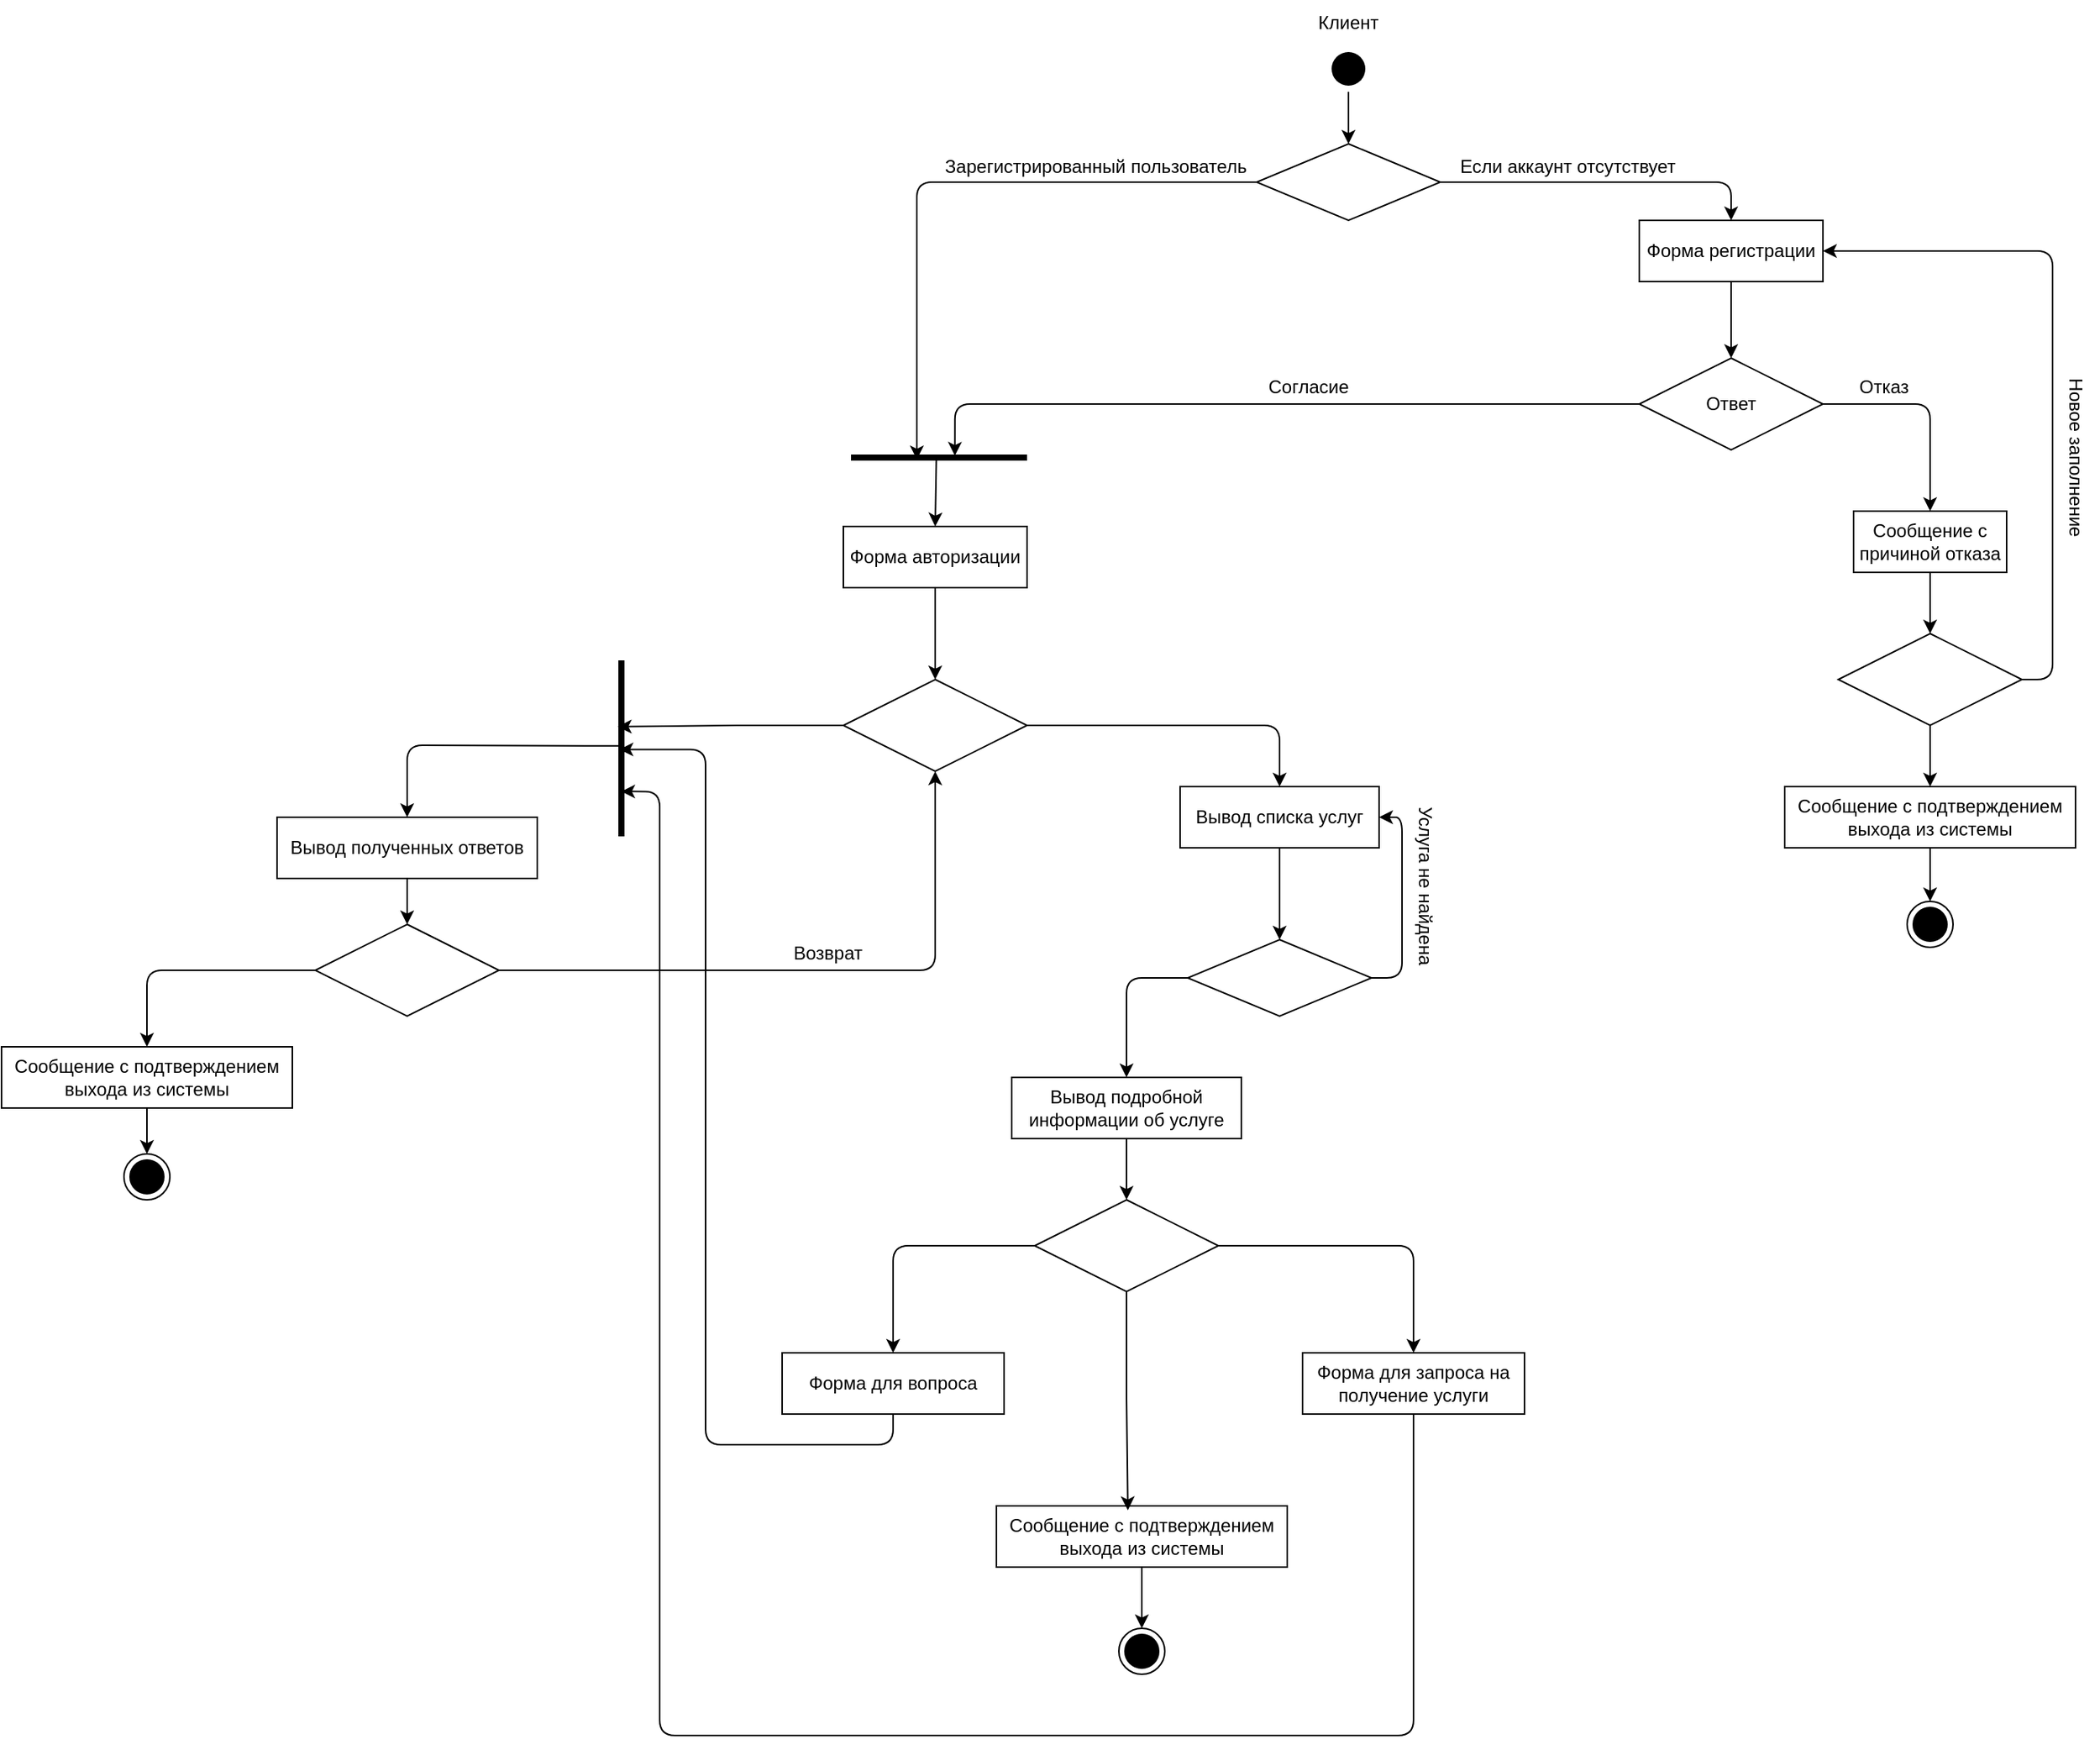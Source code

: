 <mxfile version="24.1.0" type="device">
  <diagram name="Страница — 1" id="_bHKrdel1OFoKZBqirBX">
    <mxGraphModel dx="2831" dy="2319" grid="1" gridSize="10" guides="1" tooltips="1" connect="1" arrows="1" fold="1" page="1" pageScale="1" pageWidth="827" pageHeight="1169" math="0" shadow="0">
      <root>
        <mxCell id="0" />
        <mxCell id="1" parent="0" />
        <mxCell id="GxsNpKUkP6gUNd9w4FIH-8" style="edgeStyle=orthogonalEdgeStyle;rounded=0;orthogonalLoop=1;jettySize=auto;html=1;exitX=0.5;exitY=1;exitDx=0;exitDy=0;" edge="1" parent="1" source="GxsNpKUkP6gUNd9w4FIH-1" target="GxsNpKUkP6gUNd9w4FIH-2">
          <mxGeometry relative="1" as="geometry" />
        </mxCell>
        <mxCell id="GxsNpKUkP6gUNd9w4FIH-1" value="" style="ellipse;html=1;shape=endState;fillColor=#000000;strokeColor=none;" vertex="1" parent="1">
          <mxGeometry x="385" y="26" width="30" height="30" as="geometry" />
        </mxCell>
        <mxCell id="GxsNpKUkP6gUNd9w4FIH-5" style="edgeStyle=orthogonalEdgeStyle;rounded=1;orthogonalLoop=1;jettySize=auto;html=1;exitX=1;exitY=0.5;exitDx=0;exitDy=0;entryX=0.5;entryY=0;entryDx=0;entryDy=0;curved=0;" edge="1" parent="1" source="GxsNpKUkP6gUNd9w4FIH-2" target="GxsNpKUkP6gUNd9w4FIH-3">
          <mxGeometry relative="1" as="geometry" />
        </mxCell>
        <mxCell id="GxsNpKUkP6gUNd9w4FIH-7" style="edgeStyle=orthogonalEdgeStyle;rounded=1;orthogonalLoop=1;jettySize=auto;html=1;exitX=0;exitY=0.5;exitDx=0;exitDy=0;curved=0;entryX=0.374;entryY=0.62;entryDx=0;entryDy=0;entryPerimeter=0;" edge="1" parent="1" source="GxsNpKUkP6gUNd9w4FIH-2" target="GxsNpKUkP6gUNd9w4FIH-21">
          <mxGeometry relative="1" as="geometry">
            <mxPoint x="120" y="230" as="targetPoint" />
            <Array as="points">
              <mxPoint x="118" y="115" />
            </Array>
          </mxGeometry>
        </mxCell>
        <mxCell id="GxsNpKUkP6gUNd9w4FIH-2" value="" style="shape=rhombus;perimeter=rhombusPerimeter;whiteSpace=wrap;html=1;align=center;" vertex="1" parent="1">
          <mxGeometry x="340" y="90" width="120" height="50" as="geometry" />
        </mxCell>
        <mxCell id="GxsNpKUkP6gUNd9w4FIH-18" style="edgeStyle=orthogonalEdgeStyle;rounded=0;orthogonalLoop=1;jettySize=auto;html=1;exitX=0.5;exitY=1;exitDx=0;exitDy=0;" edge="1" parent="1" source="GxsNpKUkP6gUNd9w4FIH-3" target="GxsNpKUkP6gUNd9w4FIH-12">
          <mxGeometry relative="1" as="geometry" />
        </mxCell>
        <mxCell id="GxsNpKUkP6gUNd9w4FIH-3" value="Форма регистрации" style="whiteSpace=wrap;html=1;align=center;" vertex="1" parent="1">
          <mxGeometry x="590" y="140" width="120" height="40" as="geometry" />
        </mxCell>
        <mxCell id="GxsNpKUkP6gUNd9w4FIH-37" style="edgeStyle=orthogonalEdgeStyle;rounded=0;orthogonalLoop=1;jettySize=auto;html=1;exitX=0.5;exitY=1;exitDx=0;exitDy=0;entryX=0.5;entryY=0;entryDx=0;entryDy=0;" edge="1" parent="1" source="GxsNpKUkP6gUNd9w4FIH-6" target="GxsNpKUkP6gUNd9w4FIH-36">
          <mxGeometry relative="1" as="geometry" />
        </mxCell>
        <mxCell id="GxsNpKUkP6gUNd9w4FIH-6" value="Форма авторизации" style="whiteSpace=wrap;html=1;align=center;" vertex="1" parent="1">
          <mxGeometry x="70" y="340" width="120" height="40" as="geometry" />
        </mxCell>
        <mxCell id="GxsNpKUkP6gUNd9w4FIH-9" value="Если аккаунт отсутствует&amp;nbsp;" style="text;html=1;align=center;verticalAlign=middle;whiteSpace=wrap;rounded=0;" vertex="1" parent="1">
          <mxGeometry x="470" y="90" width="150" height="30" as="geometry" />
        </mxCell>
        <mxCell id="GxsNpKUkP6gUNd9w4FIH-11" value="Зарегистрированный пользователь" style="text;html=1;align=center;verticalAlign=middle;whiteSpace=wrap;rounded=0;" vertex="1" parent="1">
          <mxGeometry x="130" y="90" width="210" height="30" as="geometry" />
        </mxCell>
        <mxCell id="GxsNpKUkP6gUNd9w4FIH-24" style="edgeStyle=orthogonalEdgeStyle;rounded=1;orthogonalLoop=1;jettySize=auto;html=1;exitX=1;exitY=0.5;exitDx=0;exitDy=0;curved=0;" edge="1" parent="1" source="GxsNpKUkP6gUNd9w4FIH-12" target="GxsNpKUkP6gUNd9w4FIH-20">
          <mxGeometry relative="1" as="geometry" />
        </mxCell>
        <mxCell id="GxsNpKUkP6gUNd9w4FIH-12" value="Ответ" style="shape=rhombus;perimeter=rhombusPerimeter;whiteSpace=wrap;html=1;align=center;" vertex="1" parent="1">
          <mxGeometry x="590" y="230" width="120" height="60" as="geometry" />
        </mxCell>
        <mxCell id="GxsNpKUkP6gUNd9w4FIH-17" value="Клиент" style="text;html=1;align=center;verticalAlign=middle;whiteSpace=wrap;rounded=0;" vertex="1" parent="1">
          <mxGeometry x="370" y="-4" width="60" height="30" as="geometry" />
        </mxCell>
        <mxCell id="GxsNpKUkP6gUNd9w4FIH-29" style="edgeStyle=orthogonalEdgeStyle;rounded=0;orthogonalLoop=1;jettySize=auto;html=1;exitX=0.5;exitY=1;exitDx=0;exitDy=0;entryX=0.5;entryY=0;entryDx=0;entryDy=0;" edge="1" parent="1" source="GxsNpKUkP6gUNd9w4FIH-20" target="GxsNpKUkP6gUNd9w4FIH-28">
          <mxGeometry relative="1" as="geometry" />
        </mxCell>
        <mxCell id="GxsNpKUkP6gUNd9w4FIH-20" value="Сообщение с причиной отказа" style="whiteSpace=wrap;html=1;align=center;" vertex="1" parent="1">
          <mxGeometry x="730" y="330" width="100" height="40" as="geometry" />
        </mxCell>
        <mxCell id="GxsNpKUkP6gUNd9w4FIH-21" value="" style="line;strokeWidth=4;rotatable=0;dashed=0;labelPosition=right;align=left;verticalAlign=middle;spacingTop=0;spacingLeft=6;points=[];portConstraint=eastwest;" vertex="1" parent="1">
          <mxGeometry x="75" y="290" width="115" height="10" as="geometry" />
        </mxCell>
        <mxCell id="GxsNpKUkP6gUNd9w4FIH-22" style="edgeStyle=orthogonalEdgeStyle;rounded=1;orthogonalLoop=1;jettySize=auto;html=1;exitX=0;exitY=0.5;exitDx=0;exitDy=0;entryX=0.59;entryY=0.38;entryDx=0;entryDy=0;entryPerimeter=0;curved=0;" edge="1" parent="1" source="GxsNpKUkP6gUNd9w4FIH-12" target="GxsNpKUkP6gUNd9w4FIH-21">
          <mxGeometry relative="1" as="geometry">
            <Array as="points">
              <mxPoint x="143" y="260" />
            </Array>
          </mxGeometry>
        </mxCell>
        <mxCell id="GxsNpKUkP6gUNd9w4FIH-23" value="Согласие" style="text;html=1;align=center;verticalAlign=middle;whiteSpace=wrap;rounded=0;" vertex="1" parent="1">
          <mxGeometry x="344" y="234" width="60" height="30" as="geometry" />
        </mxCell>
        <mxCell id="GxsNpKUkP6gUNd9w4FIH-25" value="Отказ" style="text;html=1;align=center;verticalAlign=middle;whiteSpace=wrap;rounded=0;" vertex="1" parent="1">
          <mxGeometry x="720" y="234" width="60" height="30" as="geometry" />
        </mxCell>
        <mxCell id="GxsNpKUkP6gUNd9w4FIH-26" value="" style="endArrow=classic;html=1;rounded=0;exitX=0.485;exitY=0.38;exitDx=0;exitDy=0;exitPerimeter=0;entryX=0.5;entryY=0;entryDx=0;entryDy=0;" edge="1" parent="1" source="GxsNpKUkP6gUNd9w4FIH-21" target="GxsNpKUkP6gUNd9w4FIH-6">
          <mxGeometry width="50" height="50" relative="1" as="geometry">
            <mxPoint x="130" y="350" as="sourcePoint" />
            <mxPoint x="180" y="300" as="targetPoint" />
          </mxGeometry>
        </mxCell>
        <mxCell id="GxsNpKUkP6gUNd9w4FIH-27" value="" style="ellipse;html=1;shape=endState;fillColor=#000000;strokeColor=#000000;" vertex="1" parent="1">
          <mxGeometry x="765" y="585" width="30" height="30" as="geometry" />
        </mxCell>
        <mxCell id="GxsNpKUkP6gUNd9w4FIH-32" style="edgeStyle=orthogonalEdgeStyle;rounded=1;orthogonalLoop=1;jettySize=auto;html=1;exitX=1;exitY=0.5;exitDx=0;exitDy=0;entryX=1;entryY=0.5;entryDx=0;entryDy=0;curved=0;" edge="1" parent="1" source="GxsNpKUkP6gUNd9w4FIH-28" target="GxsNpKUkP6gUNd9w4FIH-3">
          <mxGeometry relative="1" as="geometry" />
        </mxCell>
        <mxCell id="GxsNpKUkP6gUNd9w4FIH-34" style="edgeStyle=orthogonalEdgeStyle;rounded=0;orthogonalLoop=1;jettySize=auto;html=1;exitX=0.5;exitY=1;exitDx=0;exitDy=0;entryX=0.5;entryY=0;entryDx=0;entryDy=0;" edge="1" parent="1" source="GxsNpKUkP6gUNd9w4FIH-28" target="GxsNpKUkP6gUNd9w4FIH-33">
          <mxGeometry relative="1" as="geometry" />
        </mxCell>
        <mxCell id="GxsNpKUkP6gUNd9w4FIH-28" value="" style="shape=rhombus;perimeter=rhombusPerimeter;whiteSpace=wrap;html=1;align=center;" vertex="1" parent="1">
          <mxGeometry x="720" y="410" width="120" height="60" as="geometry" />
        </mxCell>
        <mxCell id="GxsNpKUkP6gUNd9w4FIH-31" value="Новое заполнение" style="text;html=1;align=center;verticalAlign=middle;whiteSpace=wrap;rounded=0;rotation=90;" vertex="1" parent="1">
          <mxGeometry x="820" y="280" width="110" height="30" as="geometry" />
        </mxCell>
        <mxCell id="GxsNpKUkP6gUNd9w4FIH-35" style="edgeStyle=orthogonalEdgeStyle;rounded=0;orthogonalLoop=1;jettySize=auto;html=1;exitX=0.5;exitY=1;exitDx=0;exitDy=0;entryX=0.5;entryY=0;entryDx=0;entryDy=0;" edge="1" parent="1" source="GxsNpKUkP6gUNd9w4FIH-33" target="GxsNpKUkP6gUNd9w4FIH-27">
          <mxGeometry relative="1" as="geometry" />
        </mxCell>
        <mxCell id="GxsNpKUkP6gUNd9w4FIH-33" value="Сообщение с подтверждением выхода из системы" style="rounded=0;whiteSpace=wrap;html=1;" vertex="1" parent="1">
          <mxGeometry x="685" y="510" width="190" height="40" as="geometry" />
        </mxCell>
        <mxCell id="GxsNpKUkP6gUNd9w4FIH-39" style="edgeStyle=orthogonalEdgeStyle;rounded=1;orthogonalLoop=1;jettySize=auto;html=1;exitX=1;exitY=0.5;exitDx=0;exitDy=0;entryX=0.5;entryY=0;entryDx=0;entryDy=0;curved=0;" edge="1" parent="1" source="GxsNpKUkP6gUNd9w4FIH-36" target="GxsNpKUkP6gUNd9w4FIH-38">
          <mxGeometry relative="1" as="geometry" />
        </mxCell>
        <mxCell id="GxsNpKUkP6gUNd9w4FIH-36" value="" style="shape=rhombus;perimeter=rhombusPerimeter;whiteSpace=wrap;html=1;align=center;" vertex="1" parent="1">
          <mxGeometry x="70" y="440" width="120" height="60" as="geometry" />
        </mxCell>
        <mxCell id="GxsNpKUkP6gUNd9w4FIH-54" style="edgeStyle=orthogonalEdgeStyle;rounded=0;orthogonalLoop=1;jettySize=auto;html=1;exitX=0.5;exitY=1;exitDx=0;exitDy=0;" edge="1" parent="1" source="GxsNpKUkP6gUNd9w4FIH-38" target="GxsNpKUkP6gUNd9w4FIH-52">
          <mxGeometry relative="1" as="geometry" />
        </mxCell>
        <mxCell id="GxsNpKUkP6gUNd9w4FIH-38" value="Вывод списка услуг" style="whiteSpace=wrap;html=1;align=center;" vertex="1" parent="1">
          <mxGeometry x="290" y="510" width="130" height="40" as="geometry" />
        </mxCell>
        <mxCell id="GxsNpKUkP6gUNd9w4FIH-46" style="edgeStyle=orthogonalEdgeStyle;rounded=0;orthogonalLoop=1;jettySize=auto;html=1;exitX=0.5;exitY=1;exitDx=0;exitDy=0;entryX=0.5;entryY=0;entryDx=0;entryDy=0;" edge="1" parent="1" source="GxsNpKUkP6gUNd9w4FIH-41" target="GxsNpKUkP6gUNd9w4FIH-43">
          <mxGeometry relative="1" as="geometry" />
        </mxCell>
        <mxCell id="GxsNpKUkP6gUNd9w4FIH-41" value="Вывод полученных ответов" style="whiteSpace=wrap;html=1;align=center;" vertex="1" parent="1">
          <mxGeometry x="-300" y="530" width="170" height="40" as="geometry" />
        </mxCell>
        <mxCell id="GxsNpKUkP6gUNd9w4FIH-44" style="edgeStyle=orthogonalEdgeStyle;rounded=1;orthogonalLoop=1;jettySize=auto;html=1;exitX=1;exitY=0.5;exitDx=0;exitDy=0;entryX=0.5;entryY=1;entryDx=0;entryDy=0;curved=0;" edge="1" parent="1" source="GxsNpKUkP6gUNd9w4FIH-43" target="GxsNpKUkP6gUNd9w4FIH-36">
          <mxGeometry relative="1" as="geometry" />
        </mxCell>
        <mxCell id="GxsNpKUkP6gUNd9w4FIH-48" style="edgeStyle=orthogonalEdgeStyle;rounded=1;orthogonalLoop=1;jettySize=auto;html=1;exitX=0;exitY=0.5;exitDx=0;exitDy=0;curved=0;" edge="1" parent="1" source="GxsNpKUkP6gUNd9w4FIH-43" target="GxsNpKUkP6gUNd9w4FIH-47">
          <mxGeometry relative="1" as="geometry" />
        </mxCell>
        <mxCell id="GxsNpKUkP6gUNd9w4FIH-43" value="" style="shape=rhombus;perimeter=rhombusPerimeter;whiteSpace=wrap;html=1;align=center;" vertex="1" parent="1">
          <mxGeometry x="-275" y="600" width="120" height="60" as="geometry" />
        </mxCell>
        <mxCell id="GxsNpKUkP6gUNd9w4FIH-45" value="Возврат" style="text;html=1;align=center;verticalAlign=middle;whiteSpace=wrap;rounded=0;" vertex="1" parent="1">
          <mxGeometry x="30" y="604" width="60" height="30" as="geometry" />
        </mxCell>
        <mxCell id="GxsNpKUkP6gUNd9w4FIH-51" style="edgeStyle=orthogonalEdgeStyle;rounded=0;orthogonalLoop=1;jettySize=auto;html=1;exitX=0.5;exitY=1;exitDx=0;exitDy=0;entryX=0.5;entryY=0;entryDx=0;entryDy=0;" edge="1" parent="1" source="GxsNpKUkP6gUNd9w4FIH-47" target="GxsNpKUkP6gUNd9w4FIH-49">
          <mxGeometry relative="1" as="geometry" />
        </mxCell>
        <mxCell id="GxsNpKUkP6gUNd9w4FIH-47" value="Сообщение с подтверждением выхода из системы" style="rounded=0;whiteSpace=wrap;html=1;" vertex="1" parent="1">
          <mxGeometry x="-480" y="680" width="190" height="40" as="geometry" />
        </mxCell>
        <mxCell id="GxsNpKUkP6gUNd9w4FIH-49" value="" style="ellipse;html=1;shape=endState;fillColor=#000000;strokeColor=#000000;" vertex="1" parent="1">
          <mxGeometry x="-400" y="750" width="30" height="30" as="geometry" />
        </mxCell>
        <mxCell id="GxsNpKUkP6gUNd9w4FIH-53" style="edgeStyle=orthogonalEdgeStyle;rounded=1;orthogonalLoop=1;jettySize=auto;html=1;exitX=1;exitY=0.5;exitDx=0;exitDy=0;entryX=1;entryY=0.5;entryDx=0;entryDy=0;curved=0;" edge="1" parent="1" source="GxsNpKUkP6gUNd9w4FIH-52" target="GxsNpKUkP6gUNd9w4FIH-38">
          <mxGeometry relative="1" as="geometry" />
        </mxCell>
        <mxCell id="GxsNpKUkP6gUNd9w4FIH-60" style="edgeStyle=orthogonalEdgeStyle;rounded=1;orthogonalLoop=1;jettySize=auto;html=1;exitX=0;exitY=0.5;exitDx=0;exitDy=0;curved=0;" edge="1" parent="1" source="GxsNpKUkP6gUNd9w4FIH-52" target="GxsNpKUkP6gUNd9w4FIH-58">
          <mxGeometry relative="1" as="geometry" />
        </mxCell>
        <mxCell id="GxsNpKUkP6gUNd9w4FIH-52" value="" style="shape=rhombus;perimeter=rhombusPerimeter;whiteSpace=wrap;html=1;align=center;" vertex="1" parent="1">
          <mxGeometry x="295" y="610" width="120" height="50" as="geometry" />
        </mxCell>
        <mxCell id="GxsNpKUkP6gUNd9w4FIH-55" value="Услуга не найдена" style="text;html=1;align=center;verticalAlign=middle;whiteSpace=wrap;rounded=0;rotation=90;" vertex="1" parent="1">
          <mxGeometry x="385" y="560" width="130" height="30" as="geometry" />
        </mxCell>
        <mxCell id="GxsNpKUkP6gUNd9w4FIH-62" style="edgeStyle=orthogonalEdgeStyle;rounded=0;orthogonalLoop=1;jettySize=auto;html=1;exitX=0.5;exitY=1;exitDx=0;exitDy=0;" edge="1" parent="1" source="GxsNpKUkP6gUNd9w4FIH-58" target="GxsNpKUkP6gUNd9w4FIH-61">
          <mxGeometry relative="1" as="geometry" />
        </mxCell>
        <mxCell id="GxsNpKUkP6gUNd9w4FIH-58" value="Вывод подробной информации об услуге" style="whiteSpace=wrap;html=1;align=center;" vertex="1" parent="1">
          <mxGeometry x="180" y="700" width="150" height="40" as="geometry" />
        </mxCell>
        <mxCell id="GxsNpKUkP6gUNd9w4FIH-65" style="edgeStyle=orthogonalEdgeStyle;rounded=1;orthogonalLoop=1;jettySize=auto;html=1;exitX=0;exitY=0.5;exitDx=0;exitDy=0;curved=0;" edge="1" parent="1" source="GxsNpKUkP6gUNd9w4FIH-61" target="GxsNpKUkP6gUNd9w4FIH-63">
          <mxGeometry relative="1" as="geometry" />
        </mxCell>
        <mxCell id="GxsNpKUkP6gUNd9w4FIH-66" style="edgeStyle=orthogonalEdgeStyle;rounded=1;orthogonalLoop=1;jettySize=auto;html=1;exitX=1;exitY=0.5;exitDx=0;exitDy=0;curved=0;" edge="1" parent="1" source="GxsNpKUkP6gUNd9w4FIH-61" target="GxsNpKUkP6gUNd9w4FIH-64">
          <mxGeometry relative="1" as="geometry" />
        </mxCell>
        <mxCell id="GxsNpKUkP6gUNd9w4FIH-61" value="" style="shape=rhombus;perimeter=rhombusPerimeter;whiteSpace=wrap;html=1;align=center;" vertex="1" parent="1">
          <mxGeometry x="195" y="780" width="120" height="60" as="geometry" />
        </mxCell>
        <mxCell id="GxsNpKUkP6gUNd9w4FIH-63" value="Форма для вопроса" style="whiteSpace=wrap;html=1;align=center;" vertex="1" parent="1">
          <mxGeometry x="30" y="880" width="145" height="40" as="geometry" />
        </mxCell>
        <mxCell id="GxsNpKUkP6gUNd9w4FIH-64" value="Форма для запроса на получение услуги" style="whiteSpace=wrap;html=1;align=center;" vertex="1" parent="1">
          <mxGeometry x="370" y="880" width="145" height="40" as="geometry" />
        </mxCell>
        <mxCell id="GxsNpKUkP6gUNd9w4FIH-73" style="edgeStyle=orthogonalEdgeStyle;rounded=0;orthogonalLoop=1;jettySize=auto;html=1;exitX=0.5;exitY=1;exitDx=0;exitDy=0;" edge="1" parent="1" source="GxsNpKUkP6gUNd9w4FIH-67" target="GxsNpKUkP6gUNd9w4FIH-69">
          <mxGeometry relative="1" as="geometry" />
        </mxCell>
        <mxCell id="GxsNpKUkP6gUNd9w4FIH-67" value="Сообщение с подтверждением выхода из системы" style="rounded=0;whiteSpace=wrap;html=1;" vertex="1" parent="1">
          <mxGeometry x="170" y="980" width="190" height="40" as="geometry" />
        </mxCell>
        <mxCell id="GxsNpKUkP6gUNd9w4FIH-68" style="edgeStyle=orthogonalEdgeStyle;rounded=0;orthogonalLoop=1;jettySize=auto;html=1;exitX=0.5;exitY=1;exitDx=0;exitDy=0;entryX=0.452;entryY=0.071;entryDx=0;entryDy=0;entryPerimeter=0;" edge="1" parent="1" source="GxsNpKUkP6gUNd9w4FIH-61" target="GxsNpKUkP6gUNd9w4FIH-67">
          <mxGeometry relative="1" as="geometry" />
        </mxCell>
        <mxCell id="GxsNpKUkP6gUNd9w4FIH-69" value="" style="ellipse;html=1;shape=endState;fillColor=#000000;strokeColor=#000000;" vertex="1" parent="1">
          <mxGeometry x="250" y="1060" width="30" height="30" as="geometry" />
        </mxCell>
        <mxCell id="GxsNpKUkP6gUNd9w4FIH-74" value="" style="line;strokeWidth=4;rotatable=0;dashed=0;labelPosition=right;align=left;verticalAlign=middle;spacingTop=0;spacingLeft=6;points=[];portConstraint=eastwest;direction=south;" vertex="1" parent="1">
          <mxGeometry x="-80" y="427.5" width="10" height="115" as="geometry" />
        </mxCell>
        <mxCell id="GxsNpKUkP6gUNd9w4FIH-76" style="edgeStyle=orthogonalEdgeStyle;rounded=0;orthogonalLoop=1;jettySize=auto;html=1;exitX=0;exitY=0.5;exitDx=0;exitDy=0;entryX=0.377;entryY=0.743;entryDx=0;entryDy=0;entryPerimeter=0;" edge="1" parent="1" source="GxsNpKUkP6gUNd9w4FIH-36" target="GxsNpKUkP6gUNd9w4FIH-74">
          <mxGeometry relative="1" as="geometry" />
        </mxCell>
        <mxCell id="GxsNpKUkP6gUNd9w4FIH-77" style="edgeStyle=orthogonalEdgeStyle;rounded=1;orthogonalLoop=1;jettySize=auto;html=1;exitX=0.5;exitY=1;exitDx=0;exitDy=0;entryX=0.506;entryY=0.629;entryDx=0;entryDy=0;entryPerimeter=0;curved=0;" edge="1" parent="1" source="GxsNpKUkP6gUNd9w4FIH-63" target="GxsNpKUkP6gUNd9w4FIH-74">
          <mxGeometry relative="1" as="geometry" />
        </mxCell>
        <mxCell id="GxsNpKUkP6gUNd9w4FIH-78" style="edgeStyle=orthogonalEdgeStyle;rounded=1;orthogonalLoop=1;jettySize=auto;html=1;exitX=0.5;exitY=1;exitDx=0;exitDy=0;entryX=0.745;entryY=0.514;entryDx=0;entryDy=0;entryPerimeter=0;curved=0;" edge="1" parent="1" source="GxsNpKUkP6gUNd9w4FIH-64" target="GxsNpKUkP6gUNd9w4FIH-74">
          <mxGeometry relative="1" as="geometry">
            <Array as="points">
              <mxPoint x="443" y="1130" />
              <mxPoint x="-50" y="1130" />
              <mxPoint x="-50" y="513" />
            </Array>
          </mxGeometry>
        </mxCell>
        <mxCell id="GxsNpKUkP6gUNd9w4FIH-79" value="" style="endArrow=classic;html=1;rounded=1;entryX=0.5;entryY=0;entryDx=0;entryDy=0;exitX=0.486;exitY=0.4;exitDx=0;exitDy=0;exitPerimeter=0;curved=0;" edge="1" parent="1" source="GxsNpKUkP6gUNd9w4FIH-74" target="GxsNpKUkP6gUNd9w4FIH-41">
          <mxGeometry width="50" height="50" relative="1" as="geometry">
            <mxPoint x="-200" y="510" as="sourcePoint" />
            <mxPoint x="-150" y="460" as="targetPoint" />
            <Array as="points">
              <mxPoint x="-215" y="483" />
            </Array>
          </mxGeometry>
        </mxCell>
      </root>
    </mxGraphModel>
  </diagram>
</mxfile>

